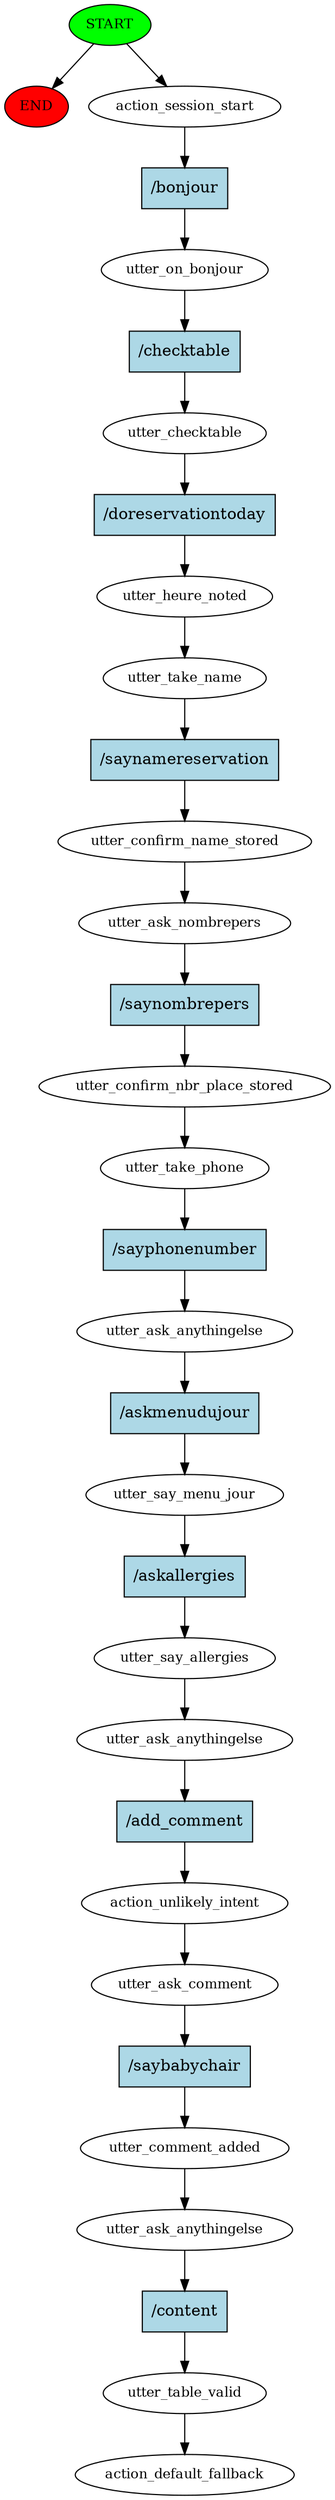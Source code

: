 digraph  {
0 [class="start active", fillcolor=green, fontsize=12, label=START, style=filled];
"-1" [class=end, fillcolor=red, fontsize=12, label=END, style=filled];
1 [class=active, fontsize=12, label=action_session_start];
2 [class=active, fontsize=12, label=utter_on_bonjour];
3 [class=active, fontsize=12, label=utter_checktable];
4 [class=active, fontsize=12, label=utter_heure_noted];
5 [class=active, fontsize=12, label=utter_take_name];
6 [class=active, fontsize=12, label=utter_confirm_name_stored];
7 [class=active, fontsize=12, label=utter_ask_nombrepers];
8 [class=active, fontsize=12, label=utter_confirm_nbr_place_stored];
9 [class=active, fontsize=12, label=utter_take_phone];
10 [class=active, fontsize=12, label=utter_ask_anythingelse];
11 [class=active, fontsize=12, label=utter_say_menu_jour];
12 [class=active, fontsize=12, label=utter_say_allergies];
13 [class=active, fontsize=12, label=utter_ask_anythingelse];
14 [class=active, fontsize=12, label=action_unlikely_intent];
15 [class=active, fontsize=12, label=utter_ask_comment];
16 [class=active, fontsize=12, label=utter_comment_added];
17 [class=active, fontsize=12, label=utter_ask_anythingelse];
18 [class=active, fontsize=12, label=utter_table_valid];
19 [class="dashed active", fontsize=12, label=action_default_fallback];
20 [class="intent active", fillcolor=lightblue, label="/bonjour", shape=rect, style=filled];
21 [class="intent active", fillcolor=lightblue, label="/checktable", shape=rect, style=filled];
22 [class="intent active", fillcolor=lightblue, label="/doreservationtoday", shape=rect, style=filled];
23 [class="intent active", fillcolor=lightblue, label="/saynamereservation", shape=rect, style=filled];
24 [class="intent active", fillcolor=lightblue, label="/saynombrepers", shape=rect, style=filled];
25 [class="intent active", fillcolor=lightblue, label="/sayphonenumber", shape=rect, style=filled];
26 [class="intent active", fillcolor=lightblue, label="/askmenudujour", shape=rect, style=filled];
27 [class="intent active", fillcolor=lightblue, label="/askallergies", shape=rect, style=filled];
28 [class="intent active", fillcolor=lightblue, label="/add_comment", shape=rect, style=filled];
29 [class="intent active", fillcolor=lightblue, label="/saybabychair", shape=rect, style=filled];
30 [class="intent active", fillcolor=lightblue, label="/content", shape=rect, style=filled];
0 -> "-1"  [class="", key=NONE, label=""];
0 -> 1  [class=active, key=NONE, label=""];
1 -> 20  [class=active, key=0];
2 -> 21  [class=active, key=0];
3 -> 22  [class=active, key=0];
4 -> 5  [class=active, key=NONE, label=""];
5 -> 23  [class=active, key=0];
6 -> 7  [class=active, key=NONE, label=""];
7 -> 24  [class=active, key=0];
8 -> 9  [class=active, key=NONE, label=""];
9 -> 25  [class=active, key=0];
10 -> 26  [class=active, key=0];
11 -> 27  [class=active, key=0];
12 -> 13  [class=active, key=NONE, label=""];
13 -> 28  [class=active, key=0];
14 -> 15  [class=active, key=NONE, label=""];
15 -> 29  [class=active, key=0];
16 -> 17  [class=active, key=NONE, label=""];
17 -> 30  [class=active, key=0];
18 -> 19  [class=active, key=NONE, label=""];
20 -> 2  [class=active, key=0];
21 -> 3  [class=active, key=0];
22 -> 4  [class=active, key=0];
23 -> 6  [class=active, key=0];
24 -> 8  [class=active, key=0];
25 -> 10  [class=active, key=0];
26 -> 11  [class=active, key=0];
27 -> 12  [class=active, key=0];
28 -> 14  [class=active, key=0];
29 -> 16  [class=active, key=0];
30 -> 18  [class=active, key=0];
}
